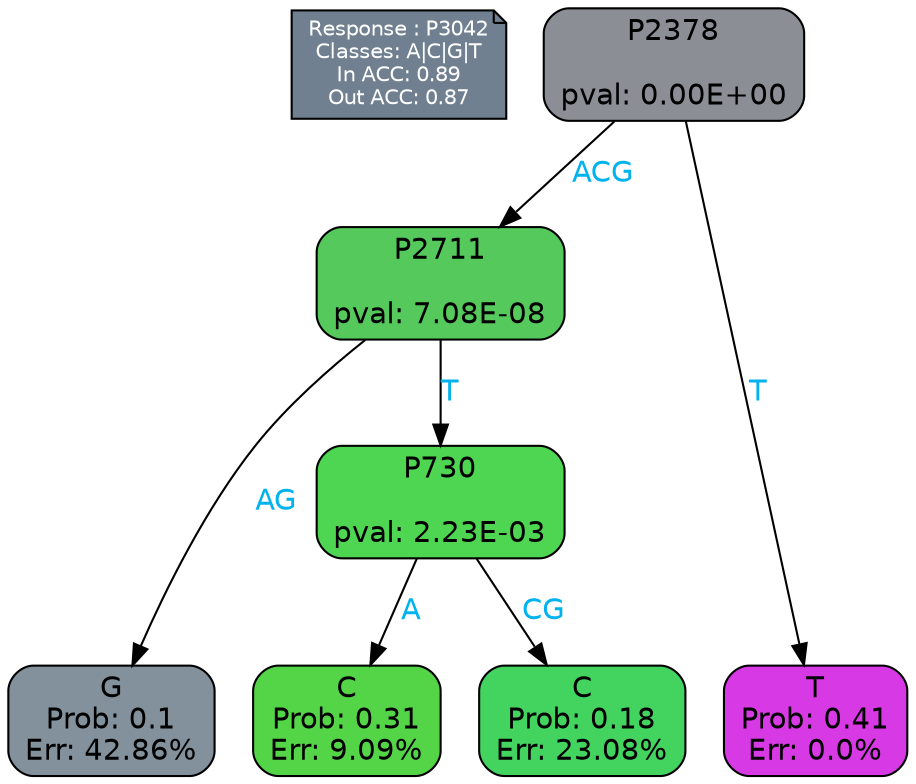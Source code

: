 digraph Tree {
node [shape=box, style="filled, rounded", color="black", fontname=helvetica] ;
graph [ranksep=equally, splines=polylines, bgcolor=transparent, dpi=600] ;
edge [fontname=helvetica] ;
LEGEND [label="Response : P3042
Classes: A|C|G|T
In ACC: 0.89
Out ACC: 0.87
",shape=note,align=left,style=filled,fillcolor="slategray",fontcolor="white",fontsize=10];1 [label="P2378

pval: 0.00E+00", fillcolor="#8b8e95"] ;
2 [label="P2711

pval: 7.08E-08", fillcolor="#56c95d"] ;
3 [label="G
Prob: 0.1
Err: 42.86%", fillcolor="#82919b"] ;
4 [label="P730

pval: 2.23E-03", fillcolor="#4ed551"] ;
5 [label="C
Prob: 0.31
Err: 9.09%", fillcolor="#54d548"] ;
6 [label="C
Prob: 0.18
Err: 23.08%", fillcolor="#43d460"] ;
7 [label="T
Prob: 0.41
Err: 0.0%", fillcolor="#d739e5"] ;
1 -> 2 [label="ACG",fontcolor=deepskyblue2] ;
1 -> 7 [label="T",fontcolor=deepskyblue2] ;
2 -> 3 [label="AG",fontcolor=deepskyblue2] ;
2 -> 4 [label="T",fontcolor=deepskyblue2] ;
4 -> 5 [label="A",fontcolor=deepskyblue2] ;
4 -> 6 [label="CG",fontcolor=deepskyblue2] ;
{rank = same; 3;5;6;7;}{rank = same; LEGEND;1;}}